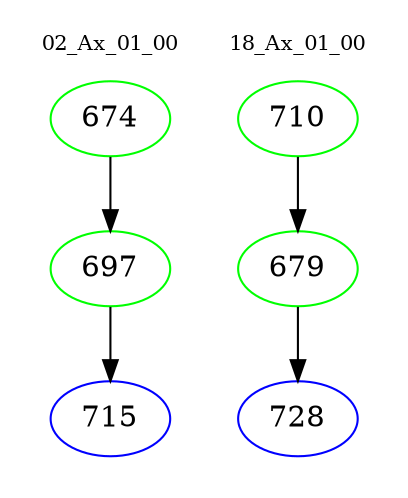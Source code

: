 digraph{
subgraph cluster_0 {
color = white
label = "02_Ax_01_00";
fontsize=10;
T0_674 [label="674", color="green"]
T0_674 -> T0_697 [color="black"]
T0_697 [label="697", color="green"]
T0_697 -> T0_715 [color="black"]
T0_715 [label="715", color="blue"]
}
subgraph cluster_1 {
color = white
label = "18_Ax_01_00";
fontsize=10;
T1_710 [label="710", color="green"]
T1_710 -> T1_679 [color="black"]
T1_679 [label="679", color="green"]
T1_679 -> T1_728 [color="black"]
T1_728 [label="728", color="blue"]
}
}
